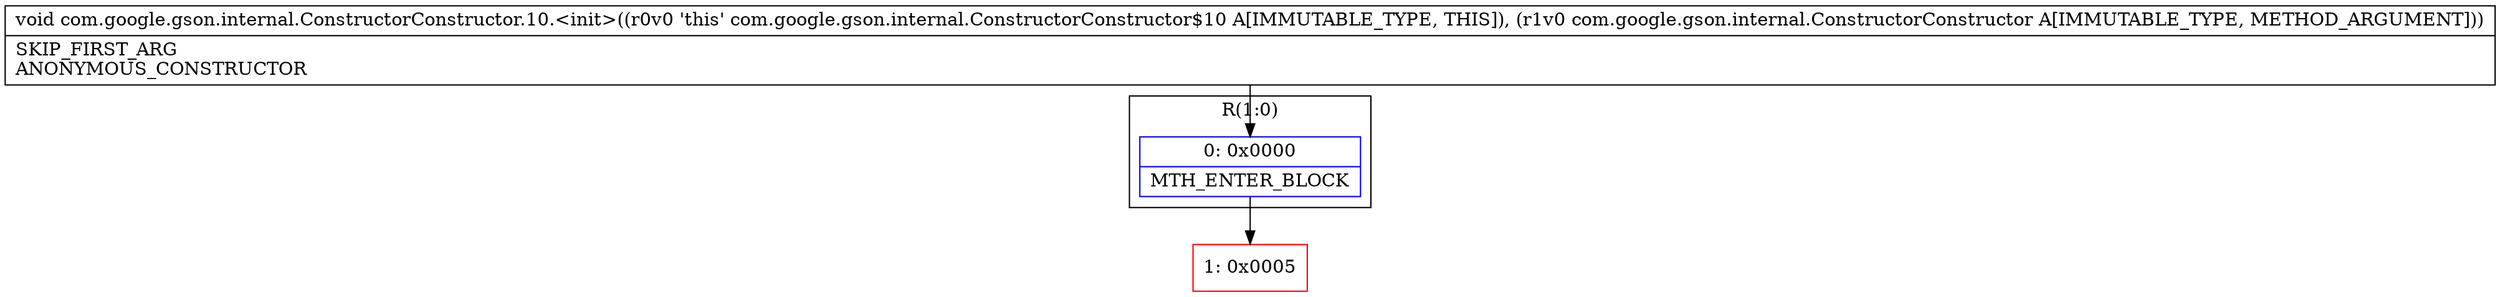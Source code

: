 digraph "CFG forcom.google.gson.internal.ConstructorConstructor.10.\<init\>(Lcom\/google\/gson\/internal\/ConstructorConstructor;)V" {
subgraph cluster_Region_608736065 {
label = "R(1:0)";
node [shape=record,color=blue];
Node_0 [shape=record,label="{0\:\ 0x0000|MTH_ENTER_BLOCK\l}"];
}
Node_1 [shape=record,color=red,label="{1\:\ 0x0005}"];
MethodNode[shape=record,label="{void com.google.gson.internal.ConstructorConstructor.10.\<init\>((r0v0 'this' com.google.gson.internal.ConstructorConstructor$10 A[IMMUTABLE_TYPE, THIS]), (r1v0 com.google.gson.internal.ConstructorConstructor A[IMMUTABLE_TYPE, METHOD_ARGUMENT]))  | SKIP_FIRST_ARG\lANONYMOUS_CONSTRUCTOR\l}"];
MethodNode -> Node_0;
Node_0 -> Node_1;
}

